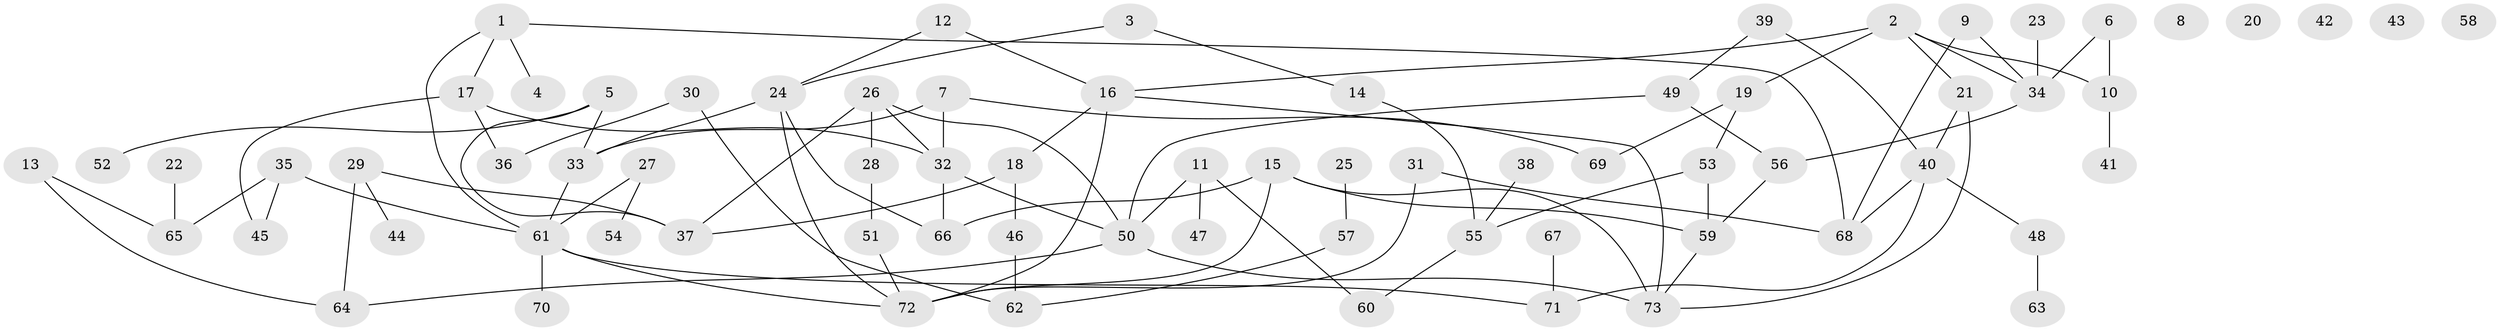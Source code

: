 // Generated by graph-tools (version 1.1) at 2025/13/03/09/25 04:13:11]
// undirected, 73 vertices, 96 edges
graph export_dot {
graph [start="1"]
  node [color=gray90,style=filled];
  1;
  2;
  3;
  4;
  5;
  6;
  7;
  8;
  9;
  10;
  11;
  12;
  13;
  14;
  15;
  16;
  17;
  18;
  19;
  20;
  21;
  22;
  23;
  24;
  25;
  26;
  27;
  28;
  29;
  30;
  31;
  32;
  33;
  34;
  35;
  36;
  37;
  38;
  39;
  40;
  41;
  42;
  43;
  44;
  45;
  46;
  47;
  48;
  49;
  50;
  51;
  52;
  53;
  54;
  55;
  56;
  57;
  58;
  59;
  60;
  61;
  62;
  63;
  64;
  65;
  66;
  67;
  68;
  69;
  70;
  71;
  72;
  73;
  1 -- 4;
  1 -- 17;
  1 -- 61;
  1 -- 68;
  2 -- 10;
  2 -- 16;
  2 -- 19;
  2 -- 21;
  2 -- 34;
  3 -- 14;
  3 -- 24;
  5 -- 33;
  5 -- 37;
  5 -- 52;
  6 -- 10;
  6 -- 34;
  7 -- 32;
  7 -- 33;
  7 -- 69;
  9 -- 34;
  9 -- 68;
  10 -- 41;
  11 -- 47;
  11 -- 50;
  11 -- 60;
  12 -- 16;
  12 -- 24;
  13 -- 64;
  13 -- 65;
  14 -- 55;
  15 -- 59;
  15 -- 66;
  15 -- 72;
  15 -- 73;
  16 -- 18;
  16 -- 72;
  16 -- 73;
  17 -- 32;
  17 -- 36;
  17 -- 45;
  18 -- 37;
  18 -- 46;
  19 -- 53;
  19 -- 69;
  21 -- 40;
  21 -- 73;
  22 -- 65;
  23 -- 34;
  24 -- 33;
  24 -- 66;
  24 -- 72;
  25 -- 57;
  26 -- 28;
  26 -- 32;
  26 -- 37;
  26 -- 50;
  27 -- 54;
  27 -- 61;
  28 -- 51;
  29 -- 37;
  29 -- 44;
  29 -- 64;
  30 -- 36;
  30 -- 62;
  31 -- 68;
  31 -- 72;
  32 -- 50;
  32 -- 66;
  33 -- 61;
  34 -- 56;
  35 -- 45;
  35 -- 61;
  35 -- 65;
  38 -- 55;
  39 -- 40;
  39 -- 49;
  40 -- 48;
  40 -- 68;
  40 -- 71;
  46 -- 62;
  48 -- 63;
  49 -- 50;
  49 -- 56;
  50 -- 64;
  50 -- 73;
  51 -- 72;
  53 -- 55;
  53 -- 59;
  55 -- 60;
  56 -- 59;
  57 -- 62;
  59 -- 73;
  61 -- 70;
  61 -- 71;
  61 -- 72;
  67 -- 71;
}
